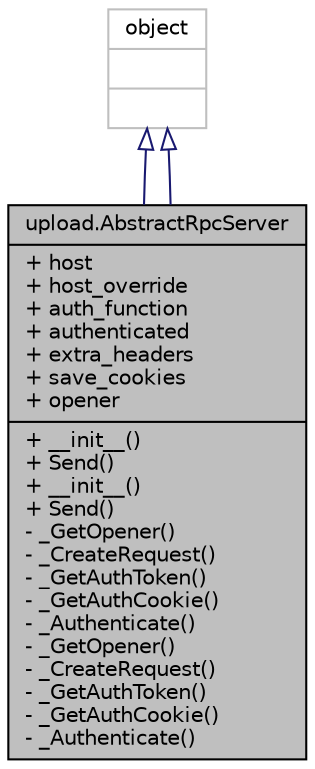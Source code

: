 digraph "upload.AbstractRpcServer"
{
  edge [fontname="Helvetica",fontsize="10",labelfontname="Helvetica",labelfontsize="10"];
  node [fontname="Helvetica",fontsize="10",shape=record];
  Node3 [label="{upload.AbstractRpcServer\n|+ host\l+ host_override\l+ auth_function\l+ authenticated\l+ extra_headers\l+ save_cookies\l+ opener\l|+ __init__()\l+ Send()\l+ __init__()\l+ Send()\l- _GetOpener()\l- _CreateRequest()\l- _GetAuthToken()\l- _GetAuthCookie()\l- _Authenticate()\l- _GetOpener()\l- _CreateRequest()\l- _GetAuthToken()\l- _GetAuthCookie()\l- _Authenticate()\l}",height=0.2,width=0.4,color="black", fillcolor="grey75", style="filled", fontcolor="black"];
  Node4 -> Node3 [dir="back",color="midnightblue",fontsize="10",style="solid",arrowtail="onormal",fontname="Helvetica"];
  Node4 [label="{object\n||}",height=0.2,width=0.4,color="grey75", fillcolor="white", style="filled"];
  Node4 -> Node3 [dir="back",color="midnightblue",fontsize="10",style="solid",arrowtail="onormal",fontname="Helvetica"];
}
